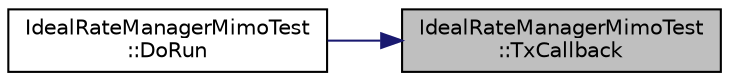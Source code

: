 digraph "IdealRateManagerMimoTest::TxCallback"
{
 // LATEX_PDF_SIZE
  edge [fontname="Helvetica",fontsize="10",labelfontname="Helvetica",labelfontsize="10"];
  node [fontname="Helvetica",fontsize="10",shape=record];
  rankdir="RL";
  Node1 [label="IdealRateManagerMimoTest\l::TxCallback",height=0.2,width=0.4,color="black", fillcolor="grey75", style="filled", fontcolor="black",tooltip="Callback that indicates a PSDU is being transmitted."];
  Node1 -> Node2 [dir="back",color="midnightblue",fontsize="10",style="solid",fontname="Helvetica"];
  Node2 [label="IdealRateManagerMimoTest\l::DoRun",height=0.2,width=0.4,color="black", fillcolor="white", style="filled",URL="$class_ideal_rate_manager_mimo_test.html#abd548d8a592eb8393d26f703d7db3428",tooltip="Implementation to actually run this TestCase."];
}
